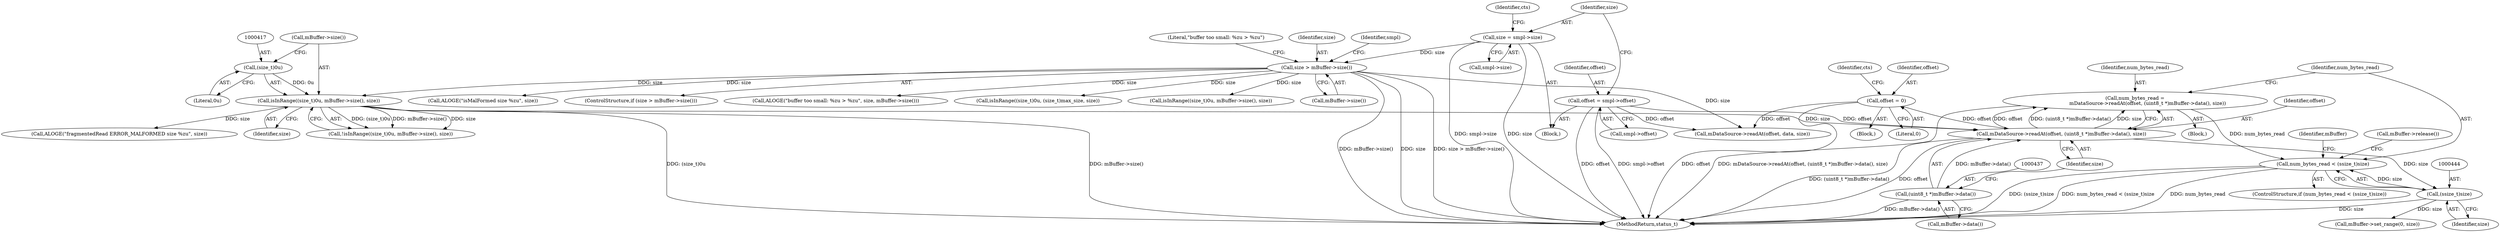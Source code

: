 digraph "0_Android_5403587a74aee2fb57076528c3927851531c8afb@API" {
"1000441" [label="(Call,num_bytes_read < (ssize_t)size)"];
"1000432" [label="(Call,num_bytes_read =\n                mDataSource->readAt(offset, (uint8_t *)mBuffer->data(), size))"];
"1000434" [label="(Call,mDataSource->readAt(offset, (uint8_t *)mBuffer->data(), size))"];
"1000238" [label="(Call,offset = 0)"];
"1000303" [label="(Call,offset = smpl->offset)"];
"1000436" [label="(Call,(uint8_t *)mBuffer->data())"];
"1000415" [label="(Call,isInRange((size_t)0u, mBuffer->size(), size))"];
"1000416" [label="(Call,(size_t)0u)"];
"1000347" [label="(Call,size > mBuffer->size())"];
"1000308" [label="(Call,size = smpl->size)"];
"1000443" [label="(Call,(ssize_t)size)"];
"1000443" [label="(Call,(ssize_t)size)"];
"1000441" [label="(Call,num_bytes_read < (ssize_t)size)"];
"1000457" [label="(Identifier,mBuffer)"];
"1000694" [label="(Call,mDataSource->readAt(offset, data, size))"];
"1000314" [label="(Identifier,cts)"];
"1000440" [label="(ControlStructure,if (num_bytes_read < (ssize_t)size))"];
"1000438" [label="(Call,mBuffer->data())"];
"1000426" [label="(Call,ALOGE(\"fragmentedRead ERROR_MALFORMED size %zu\", size))"];
"1000359" [label="(Identifier,smpl)"];
"1000310" [label="(Call,smpl->size)"];
"1000436" [label="(Call,(uint8_t *)mBuffer->data())"];
"1000447" [label="(Call,mBuffer->release())"];
"1000432" [label="(Call,num_bytes_read =\n                mDataSource->readAt(offset, (uint8_t *)mBuffer->data(), size))"];
"1000349" [label="(Call,mBuffer->size())"];
"1000412" [label="(Block,)"];
"1000106" [label="(Block,)"];
"1000244" [label="(Identifier,cts)"];
"1000459" [label="(Call,mBuffer->set_range(0, size))"];
"1000419" [label="(Call,mBuffer->size())"];
"1000258" [label="(Block,)"];
"1000418" [label="(Literal,0u)"];
"1000420" [label="(Identifier,size)"];
"1000435" [label="(Identifier,offset)"];
"1000434" [label="(Call,mDataSource->readAt(offset, (uint8_t *)mBuffer->data(), size))"];
"1000678" [label="(Call,ALOGE(\"isMalFormed size %zu\", size))"];
"1000303" [label="(Call,offset = smpl->offset)"];
"1000240" [label="(Literal,0)"];
"1000414" [label="(Call,!isInRange((size_t)0u, mBuffer->size(), size))"];
"1000346" [label="(ControlStructure,if (size > mBuffer->size()))"];
"1000433" [label="(Identifier,num_bytes_read)"];
"1000442" [label="(Identifier,num_bytes_read)"];
"1000352" [label="(Literal,\"buffer too small: %zu > %zu\")"];
"1000308" [label="(Call,size = smpl->size)"];
"1000415" [label="(Call,isInRange((size_t)0u, mBuffer->size(), size))"];
"1000304" [label="(Identifier,offset)"];
"1000416" [label="(Call,(size_t)0u)"];
"1000348" [label="(Identifier,size)"];
"1000238" [label="(Call,offset = 0)"];
"1000351" [label="(Call,ALOGE(\"buffer too small: %zu > %zu\", size, mBuffer->size()))"];
"1000654" [label="(Call,isInRange((size_t)0u, (size_t)max_size, size))"];
"1000239" [label="(Identifier,offset)"];
"1000624" [label="(Call,isInRange((size_t)0u, mBuffer->size(), size))"];
"1000305" [label="(Call,smpl->offset)"];
"1000347" [label="(Call,size > mBuffer->size())"];
"1000445" [label="(Identifier,size)"];
"1000912" [label="(MethodReturn,status_t)"];
"1000439" [label="(Identifier,size)"];
"1000309" [label="(Identifier,size)"];
"1000441" -> "1000440"  [label="AST: "];
"1000441" -> "1000443"  [label="CFG: "];
"1000442" -> "1000441"  [label="AST: "];
"1000443" -> "1000441"  [label="AST: "];
"1000447" -> "1000441"  [label="CFG: "];
"1000457" -> "1000441"  [label="CFG: "];
"1000441" -> "1000912"  [label="DDG: num_bytes_read"];
"1000441" -> "1000912"  [label="DDG: (ssize_t)size"];
"1000441" -> "1000912"  [label="DDG: num_bytes_read < (ssize_t)size"];
"1000432" -> "1000441"  [label="DDG: num_bytes_read"];
"1000443" -> "1000441"  [label="DDG: size"];
"1000432" -> "1000412"  [label="AST: "];
"1000432" -> "1000434"  [label="CFG: "];
"1000433" -> "1000432"  [label="AST: "];
"1000434" -> "1000432"  [label="AST: "];
"1000442" -> "1000432"  [label="CFG: "];
"1000432" -> "1000912"  [label="DDG: mDataSource->readAt(offset, (uint8_t *)mBuffer->data(), size)"];
"1000434" -> "1000432"  [label="DDG: offset"];
"1000434" -> "1000432"  [label="DDG: (uint8_t *)mBuffer->data()"];
"1000434" -> "1000432"  [label="DDG: size"];
"1000434" -> "1000439"  [label="CFG: "];
"1000435" -> "1000434"  [label="AST: "];
"1000436" -> "1000434"  [label="AST: "];
"1000439" -> "1000434"  [label="AST: "];
"1000434" -> "1000912"  [label="DDG: (uint8_t *)mBuffer->data()"];
"1000434" -> "1000912"  [label="DDG: offset"];
"1000238" -> "1000434"  [label="DDG: offset"];
"1000303" -> "1000434"  [label="DDG: offset"];
"1000436" -> "1000434"  [label="DDG: mBuffer->data()"];
"1000415" -> "1000434"  [label="DDG: size"];
"1000434" -> "1000443"  [label="DDG: size"];
"1000238" -> "1000106"  [label="AST: "];
"1000238" -> "1000240"  [label="CFG: "];
"1000239" -> "1000238"  [label="AST: "];
"1000240" -> "1000238"  [label="AST: "];
"1000244" -> "1000238"  [label="CFG: "];
"1000238" -> "1000912"  [label="DDG: offset"];
"1000238" -> "1000694"  [label="DDG: offset"];
"1000303" -> "1000258"  [label="AST: "];
"1000303" -> "1000305"  [label="CFG: "];
"1000304" -> "1000303"  [label="AST: "];
"1000305" -> "1000303"  [label="AST: "];
"1000309" -> "1000303"  [label="CFG: "];
"1000303" -> "1000912"  [label="DDG: offset"];
"1000303" -> "1000912"  [label="DDG: smpl->offset"];
"1000303" -> "1000694"  [label="DDG: offset"];
"1000436" -> "1000438"  [label="CFG: "];
"1000437" -> "1000436"  [label="AST: "];
"1000438" -> "1000436"  [label="AST: "];
"1000439" -> "1000436"  [label="CFG: "];
"1000436" -> "1000912"  [label="DDG: mBuffer->data()"];
"1000415" -> "1000414"  [label="AST: "];
"1000415" -> "1000420"  [label="CFG: "];
"1000416" -> "1000415"  [label="AST: "];
"1000419" -> "1000415"  [label="AST: "];
"1000420" -> "1000415"  [label="AST: "];
"1000414" -> "1000415"  [label="CFG: "];
"1000415" -> "1000912"  [label="DDG: (size_t)0u"];
"1000415" -> "1000912"  [label="DDG: mBuffer->size()"];
"1000415" -> "1000414"  [label="DDG: (size_t)0u"];
"1000415" -> "1000414"  [label="DDG: mBuffer->size()"];
"1000415" -> "1000414"  [label="DDG: size"];
"1000416" -> "1000415"  [label="DDG: 0u"];
"1000347" -> "1000415"  [label="DDG: size"];
"1000415" -> "1000426"  [label="DDG: size"];
"1000416" -> "1000418"  [label="CFG: "];
"1000417" -> "1000416"  [label="AST: "];
"1000418" -> "1000416"  [label="AST: "];
"1000419" -> "1000416"  [label="CFG: "];
"1000347" -> "1000346"  [label="AST: "];
"1000347" -> "1000349"  [label="CFG: "];
"1000348" -> "1000347"  [label="AST: "];
"1000349" -> "1000347"  [label="AST: "];
"1000352" -> "1000347"  [label="CFG: "];
"1000359" -> "1000347"  [label="CFG: "];
"1000347" -> "1000912"  [label="DDG: mBuffer->size()"];
"1000347" -> "1000912"  [label="DDG: size"];
"1000347" -> "1000912"  [label="DDG: size > mBuffer->size()"];
"1000308" -> "1000347"  [label="DDG: size"];
"1000347" -> "1000351"  [label="DDG: size"];
"1000347" -> "1000624"  [label="DDG: size"];
"1000347" -> "1000654"  [label="DDG: size"];
"1000347" -> "1000678"  [label="DDG: size"];
"1000347" -> "1000694"  [label="DDG: size"];
"1000308" -> "1000258"  [label="AST: "];
"1000308" -> "1000310"  [label="CFG: "];
"1000309" -> "1000308"  [label="AST: "];
"1000310" -> "1000308"  [label="AST: "];
"1000314" -> "1000308"  [label="CFG: "];
"1000308" -> "1000912"  [label="DDG: smpl->size"];
"1000308" -> "1000912"  [label="DDG: size"];
"1000443" -> "1000445"  [label="CFG: "];
"1000444" -> "1000443"  [label="AST: "];
"1000445" -> "1000443"  [label="AST: "];
"1000443" -> "1000912"  [label="DDG: size"];
"1000443" -> "1000459"  [label="DDG: size"];
}
